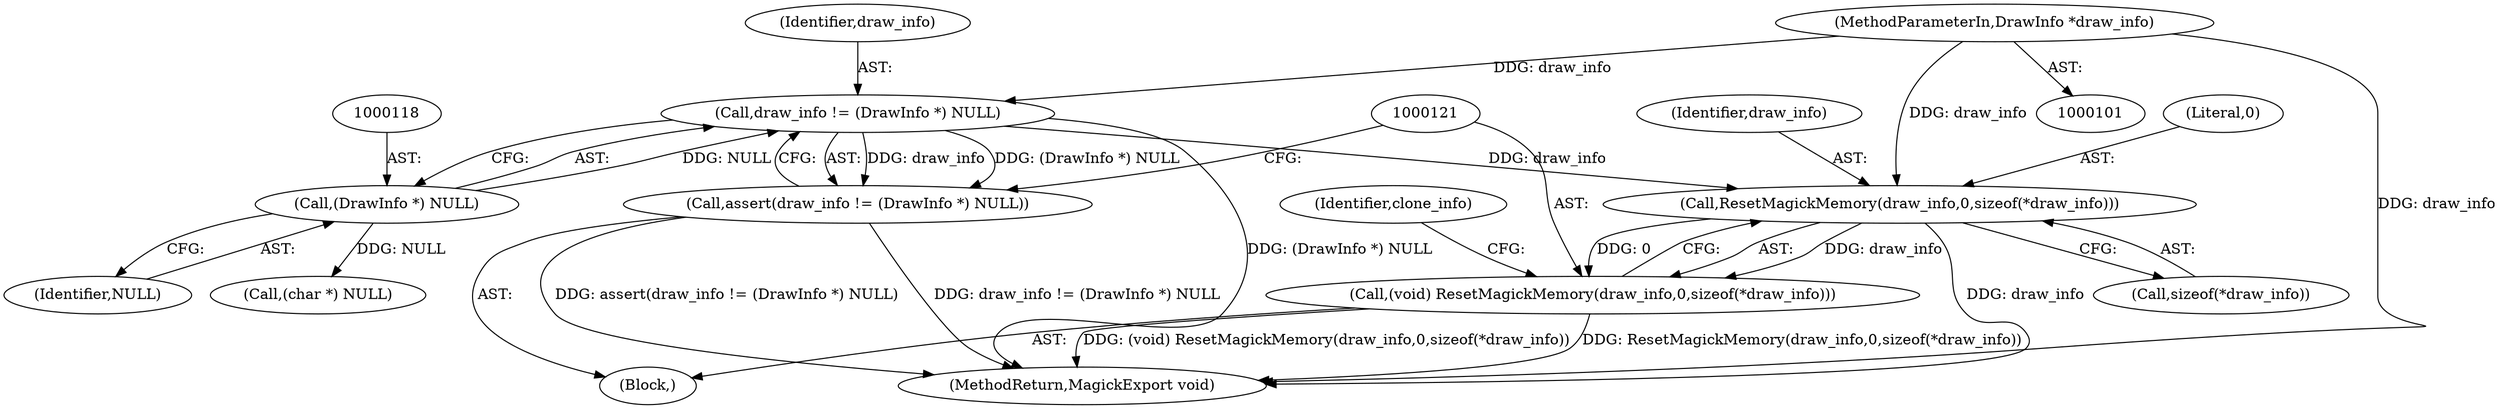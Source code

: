 digraph "0_ImageMagick_726812fa2fa7ce16bcf58f6e115f65427a1c0950_4@pointer" {
"1000115" [label="(Call,draw_info != (DrawInfo *) NULL)"];
"1000103" [label="(MethodParameterIn,DrawInfo *draw_info)"];
"1000117" [label="(Call,(DrawInfo *) NULL)"];
"1000114" [label="(Call,assert(draw_info != (DrawInfo *) NULL))"];
"1000122" [label="(Call,ResetMagickMemory(draw_info,0,sizeof(*draw_info)))"];
"1000120" [label="(Call,(void) ResetMagickMemory(draw_info,0,sizeof(*draw_info)))"];
"1000120" [label="(Call,(void) ResetMagickMemory(draw_info,0,sizeof(*draw_info)))"];
"1000123" [label="(Identifier,draw_info)"];
"1000114" [label="(Call,assert(draw_info != (DrawInfo *) NULL))"];
"1000119" [label="(Identifier,NULL)"];
"1000604" [label="(MethodReturn,MagickExport void)"];
"1000115" [label="(Call,draw_info != (DrawInfo *) NULL)"];
"1000116" [label="(Identifier,draw_info)"];
"1000122" [label="(Call,ResetMagickMemory(draw_info,0,sizeof(*draw_info)))"];
"1000117" [label="(Call,(DrawInfo *) NULL)"];
"1000236" [label="(Call,(char *) NULL)"];
"1000103" [label="(MethodParameterIn,DrawInfo *draw_info)"];
"1000125" [label="(Call,sizeof(*draw_info))"];
"1000104" [label="(Block,)"];
"1000129" [label="(Identifier,clone_info)"];
"1000124" [label="(Literal,0)"];
"1000115" -> "1000114"  [label="AST: "];
"1000115" -> "1000117"  [label="CFG: "];
"1000116" -> "1000115"  [label="AST: "];
"1000117" -> "1000115"  [label="AST: "];
"1000114" -> "1000115"  [label="CFG: "];
"1000115" -> "1000604"  [label="DDG: (DrawInfo *) NULL"];
"1000115" -> "1000114"  [label="DDG: draw_info"];
"1000115" -> "1000114"  [label="DDG: (DrawInfo *) NULL"];
"1000103" -> "1000115"  [label="DDG: draw_info"];
"1000117" -> "1000115"  [label="DDG: NULL"];
"1000115" -> "1000122"  [label="DDG: draw_info"];
"1000103" -> "1000101"  [label="AST: "];
"1000103" -> "1000604"  [label="DDG: draw_info"];
"1000103" -> "1000122"  [label="DDG: draw_info"];
"1000117" -> "1000119"  [label="CFG: "];
"1000118" -> "1000117"  [label="AST: "];
"1000119" -> "1000117"  [label="AST: "];
"1000117" -> "1000236"  [label="DDG: NULL"];
"1000114" -> "1000104"  [label="AST: "];
"1000121" -> "1000114"  [label="CFG: "];
"1000114" -> "1000604"  [label="DDG: assert(draw_info != (DrawInfo *) NULL)"];
"1000114" -> "1000604"  [label="DDG: draw_info != (DrawInfo *) NULL"];
"1000122" -> "1000120"  [label="AST: "];
"1000122" -> "1000125"  [label="CFG: "];
"1000123" -> "1000122"  [label="AST: "];
"1000124" -> "1000122"  [label="AST: "];
"1000125" -> "1000122"  [label="AST: "];
"1000120" -> "1000122"  [label="CFG: "];
"1000122" -> "1000604"  [label="DDG: draw_info"];
"1000122" -> "1000120"  [label="DDG: draw_info"];
"1000122" -> "1000120"  [label="DDG: 0"];
"1000120" -> "1000104"  [label="AST: "];
"1000121" -> "1000120"  [label="AST: "];
"1000129" -> "1000120"  [label="CFG: "];
"1000120" -> "1000604"  [label="DDG: (void) ResetMagickMemory(draw_info,0,sizeof(*draw_info))"];
"1000120" -> "1000604"  [label="DDG: ResetMagickMemory(draw_info,0,sizeof(*draw_info))"];
}

